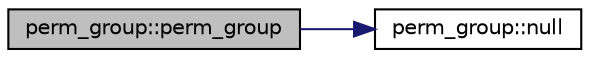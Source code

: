 digraph "perm_group::perm_group"
{
  edge [fontname="Helvetica",fontsize="10",labelfontname="Helvetica",labelfontsize="10"];
  node [fontname="Helvetica",fontsize="10",shape=record];
  rankdir="LR";
  Node0 [label="perm_group::perm_group",height=0.2,width=0.4,color="black", fillcolor="grey75", style="filled", fontcolor="black"];
  Node0 -> Node1 [color="midnightblue",fontsize="10",style="solid",fontname="Helvetica"];
  Node1 [label="perm_group::null",height=0.2,width=0.4,color="black", fillcolor="white", style="filled",URL="$df/d0a/classperm__group.html#a0dd587ee6a789c607ed7a0c74b0f9f46"];
}
